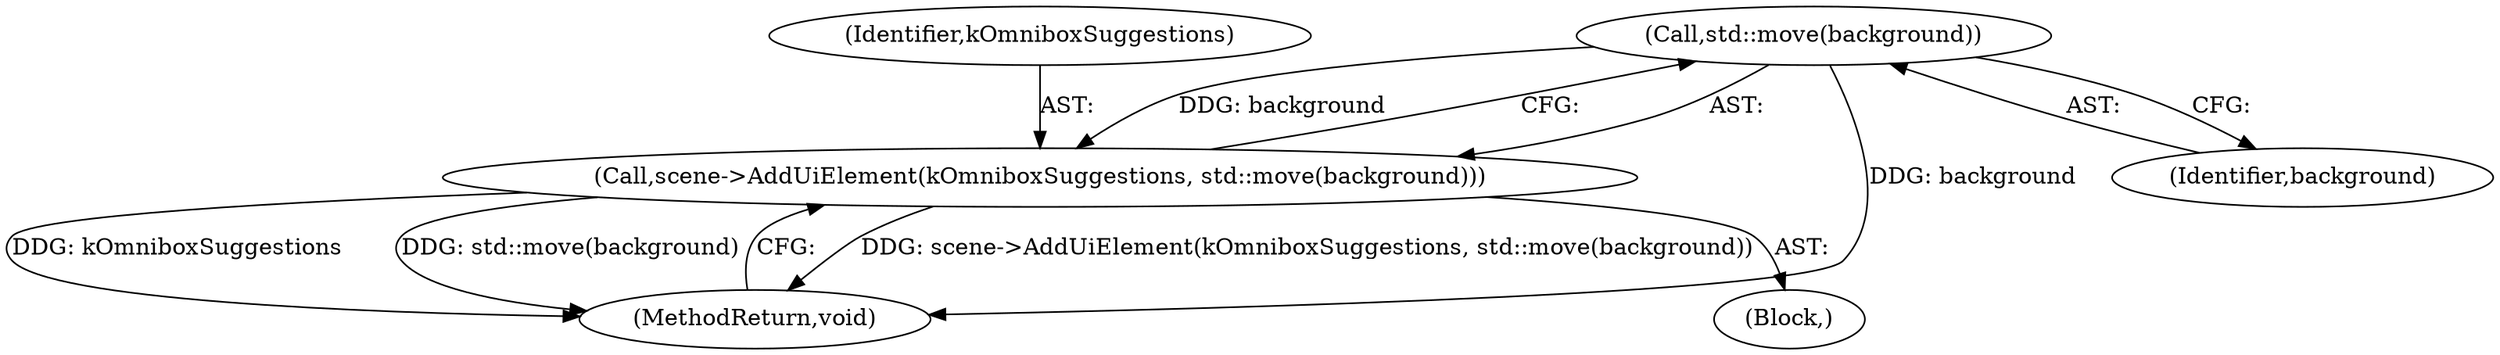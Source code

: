 digraph "0_Chrome_a79e1bbb765af34d446e42d34cd00a312b381113@API" {
"1000330" [label="(Call,std::move(background))"];
"1000328" [label="(Call,scene->AddUiElement(kOmniboxSuggestions, std::move(background)))"];
"1000330" [label="(Call,std::move(background))"];
"1000329" [label="(Identifier,kOmniboxSuggestions)"];
"1000331" [label="(Identifier,background)"];
"1000328" [label="(Call,scene->AddUiElement(kOmniboxSuggestions, std::move(background)))"];
"1000105" [label="(Block,)"];
"1000332" [label="(MethodReturn,void)"];
"1000330" -> "1000328"  [label="AST: "];
"1000330" -> "1000331"  [label="CFG: "];
"1000331" -> "1000330"  [label="AST: "];
"1000328" -> "1000330"  [label="CFG: "];
"1000330" -> "1000332"  [label="DDG: background"];
"1000330" -> "1000328"  [label="DDG: background"];
"1000328" -> "1000105"  [label="AST: "];
"1000329" -> "1000328"  [label="AST: "];
"1000332" -> "1000328"  [label="CFG: "];
"1000328" -> "1000332"  [label="DDG: scene->AddUiElement(kOmniboxSuggestions, std::move(background))"];
"1000328" -> "1000332"  [label="DDG: kOmniboxSuggestions"];
"1000328" -> "1000332"  [label="DDG: std::move(background)"];
}
